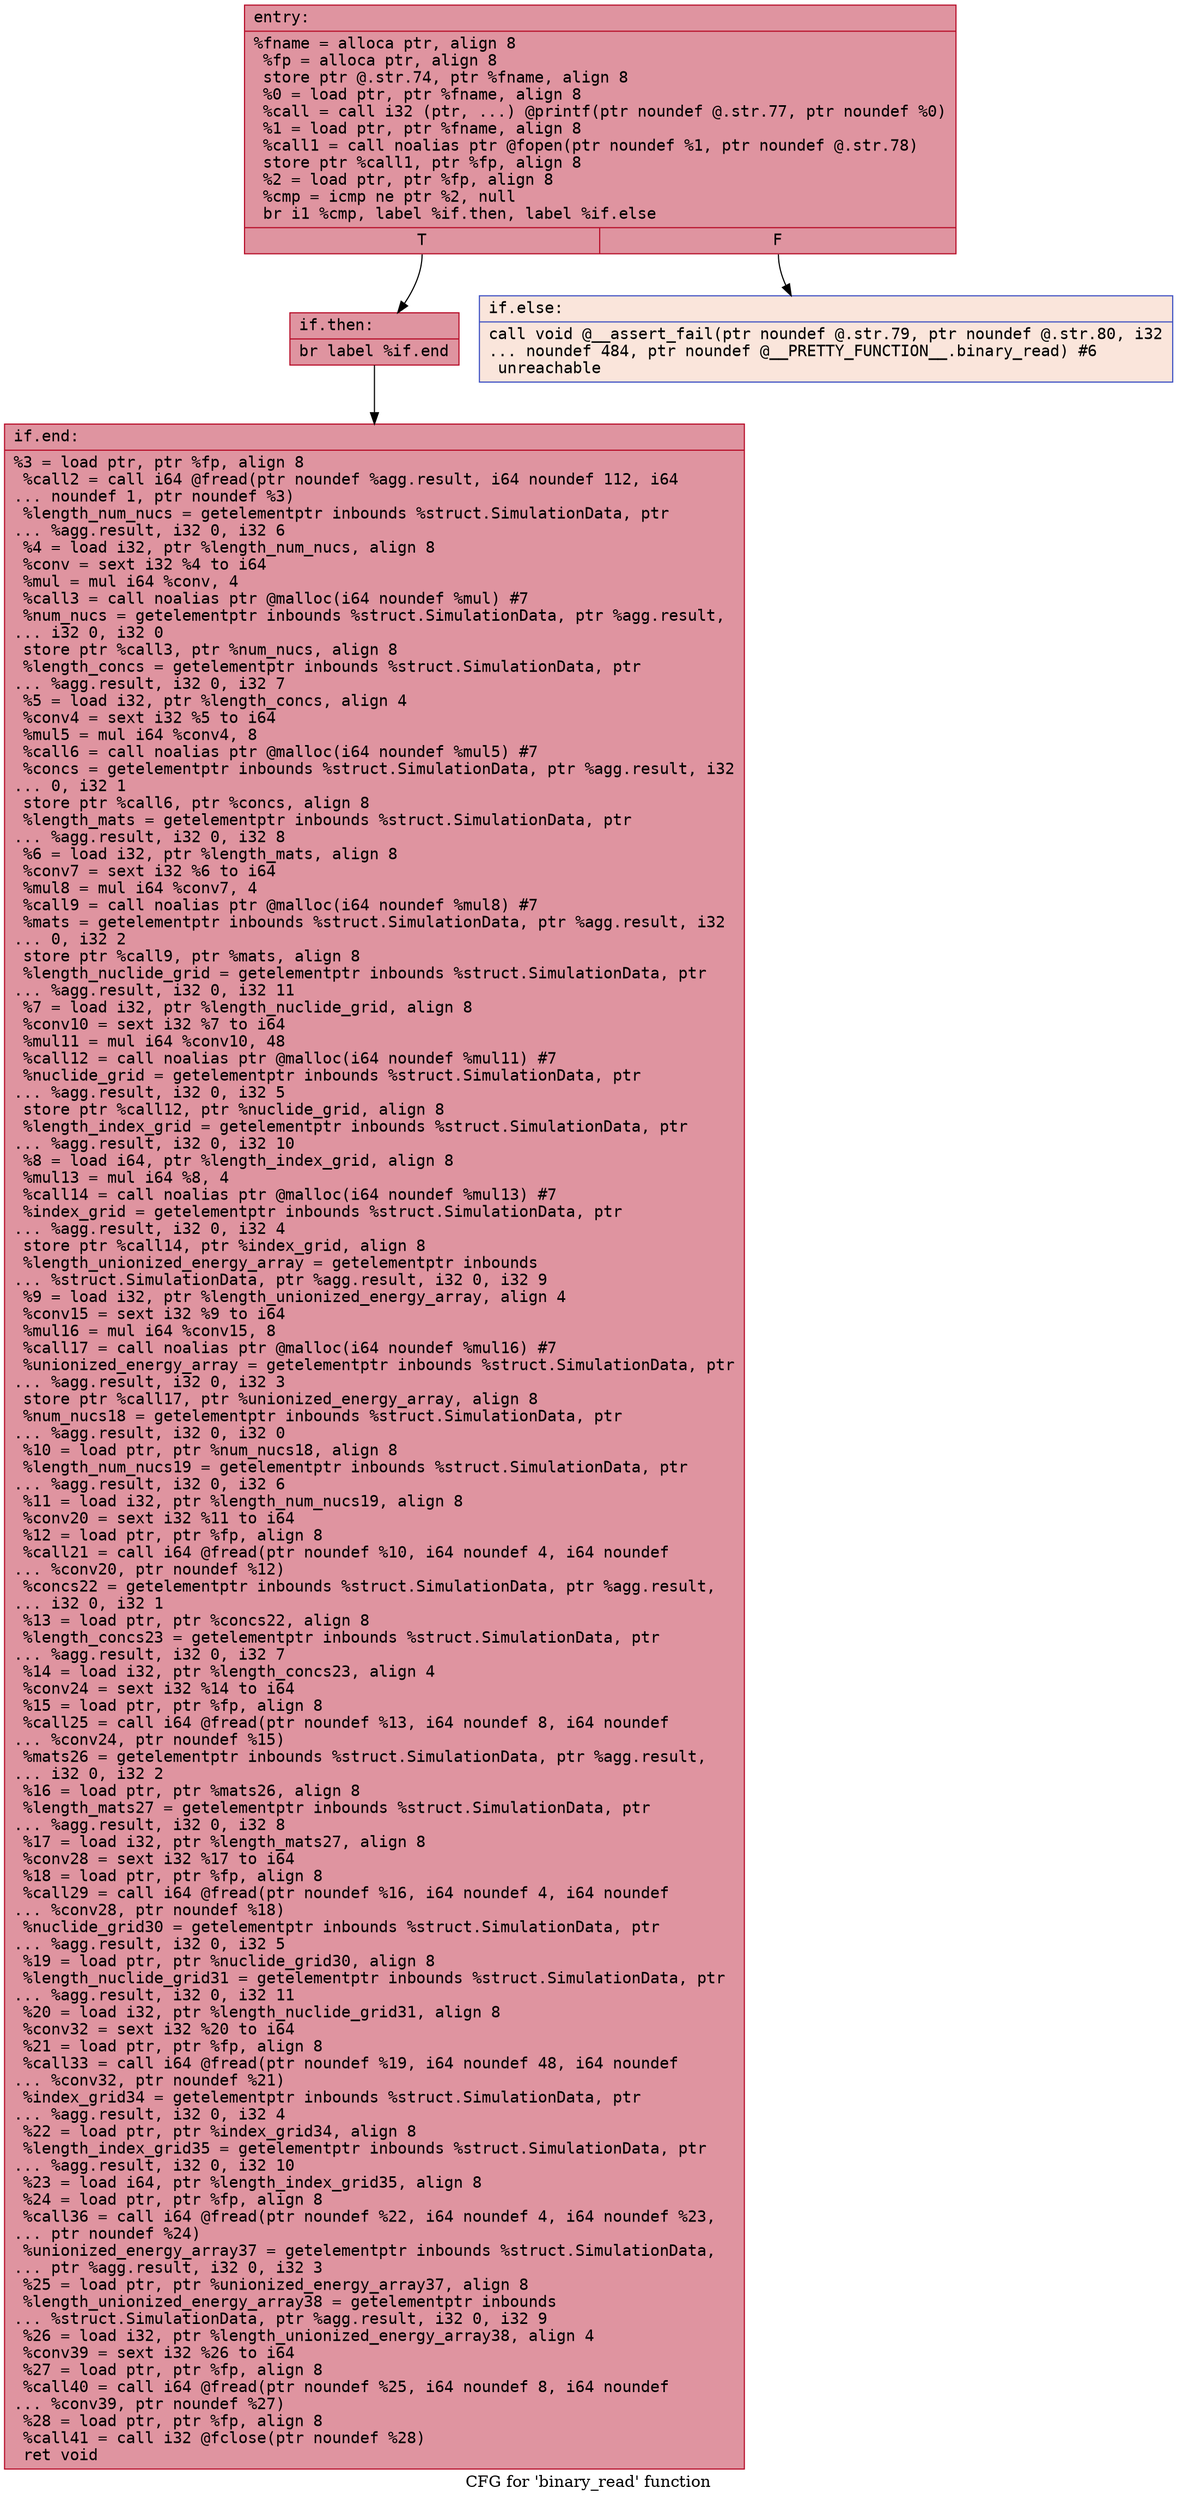 digraph "CFG for 'binary_read' function" {
	label="CFG for 'binary_read' function";

	Node0x55c2a7fe9930 [shape=record,color="#b70d28ff", style=filled, fillcolor="#b70d2870" fontname="Courier",label="{entry:\l|  %fname = alloca ptr, align 8\l  %fp = alloca ptr, align 8\l  store ptr @.str.74, ptr %fname, align 8\l  %0 = load ptr, ptr %fname, align 8\l  %call = call i32 (ptr, ...) @printf(ptr noundef @.str.77, ptr noundef %0)\l  %1 = load ptr, ptr %fname, align 8\l  %call1 = call noalias ptr @fopen(ptr noundef %1, ptr noundef @.str.78)\l  store ptr %call1, ptr %fp, align 8\l  %2 = load ptr, ptr %fp, align 8\l  %cmp = icmp ne ptr %2, null\l  br i1 %cmp, label %if.then, label %if.else\l|{<s0>T|<s1>F}}"];
	Node0x55c2a7fe9930:s0 -> Node0x55c2a7fea320[tooltip="entry -> if.then\nProbability 100.00%" ];
	Node0x55c2a7fe9930:s1 -> Node0x55c2a7fea390[tooltip="entry -> if.else\nProbability 0.00%" ];
	Node0x55c2a7fea320 [shape=record,color="#b70d28ff", style=filled, fillcolor="#b70d2870" fontname="Courier",label="{if.then:\l|  br label %if.end\l}"];
	Node0x55c2a7fea320 -> Node0x55c2a7fea4b0[tooltip="if.then -> if.end\nProbability 100.00%" ];
	Node0x55c2a7fea390 [shape=record,color="#3d50c3ff", style=filled, fillcolor="#f4c5ad70" fontname="Courier",label="{if.else:\l|  call void @__assert_fail(ptr noundef @.str.79, ptr noundef @.str.80, i32\l... noundef 484, ptr noundef @__PRETTY_FUNCTION__.binary_read) #6\l  unreachable\l}"];
	Node0x55c2a7fea4b0 [shape=record,color="#b70d28ff", style=filled, fillcolor="#b70d2870" fontname="Courier",label="{if.end:\l|  %3 = load ptr, ptr %fp, align 8\l  %call2 = call i64 @fread(ptr noundef %agg.result, i64 noundef 112, i64\l... noundef 1, ptr noundef %3)\l  %length_num_nucs = getelementptr inbounds %struct.SimulationData, ptr\l... %agg.result, i32 0, i32 6\l  %4 = load i32, ptr %length_num_nucs, align 8\l  %conv = sext i32 %4 to i64\l  %mul = mul i64 %conv, 4\l  %call3 = call noalias ptr @malloc(i64 noundef %mul) #7\l  %num_nucs = getelementptr inbounds %struct.SimulationData, ptr %agg.result,\l... i32 0, i32 0\l  store ptr %call3, ptr %num_nucs, align 8\l  %length_concs = getelementptr inbounds %struct.SimulationData, ptr\l... %agg.result, i32 0, i32 7\l  %5 = load i32, ptr %length_concs, align 4\l  %conv4 = sext i32 %5 to i64\l  %mul5 = mul i64 %conv4, 8\l  %call6 = call noalias ptr @malloc(i64 noundef %mul5) #7\l  %concs = getelementptr inbounds %struct.SimulationData, ptr %agg.result, i32\l... 0, i32 1\l  store ptr %call6, ptr %concs, align 8\l  %length_mats = getelementptr inbounds %struct.SimulationData, ptr\l... %agg.result, i32 0, i32 8\l  %6 = load i32, ptr %length_mats, align 8\l  %conv7 = sext i32 %6 to i64\l  %mul8 = mul i64 %conv7, 4\l  %call9 = call noalias ptr @malloc(i64 noundef %mul8) #7\l  %mats = getelementptr inbounds %struct.SimulationData, ptr %agg.result, i32\l... 0, i32 2\l  store ptr %call9, ptr %mats, align 8\l  %length_nuclide_grid = getelementptr inbounds %struct.SimulationData, ptr\l... %agg.result, i32 0, i32 11\l  %7 = load i32, ptr %length_nuclide_grid, align 8\l  %conv10 = sext i32 %7 to i64\l  %mul11 = mul i64 %conv10, 48\l  %call12 = call noalias ptr @malloc(i64 noundef %mul11) #7\l  %nuclide_grid = getelementptr inbounds %struct.SimulationData, ptr\l... %agg.result, i32 0, i32 5\l  store ptr %call12, ptr %nuclide_grid, align 8\l  %length_index_grid = getelementptr inbounds %struct.SimulationData, ptr\l... %agg.result, i32 0, i32 10\l  %8 = load i64, ptr %length_index_grid, align 8\l  %mul13 = mul i64 %8, 4\l  %call14 = call noalias ptr @malloc(i64 noundef %mul13) #7\l  %index_grid = getelementptr inbounds %struct.SimulationData, ptr\l... %agg.result, i32 0, i32 4\l  store ptr %call14, ptr %index_grid, align 8\l  %length_unionized_energy_array = getelementptr inbounds\l... %struct.SimulationData, ptr %agg.result, i32 0, i32 9\l  %9 = load i32, ptr %length_unionized_energy_array, align 4\l  %conv15 = sext i32 %9 to i64\l  %mul16 = mul i64 %conv15, 8\l  %call17 = call noalias ptr @malloc(i64 noundef %mul16) #7\l  %unionized_energy_array = getelementptr inbounds %struct.SimulationData, ptr\l... %agg.result, i32 0, i32 3\l  store ptr %call17, ptr %unionized_energy_array, align 8\l  %num_nucs18 = getelementptr inbounds %struct.SimulationData, ptr\l... %agg.result, i32 0, i32 0\l  %10 = load ptr, ptr %num_nucs18, align 8\l  %length_num_nucs19 = getelementptr inbounds %struct.SimulationData, ptr\l... %agg.result, i32 0, i32 6\l  %11 = load i32, ptr %length_num_nucs19, align 8\l  %conv20 = sext i32 %11 to i64\l  %12 = load ptr, ptr %fp, align 8\l  %call21 = call i64 @fread(ptr noundef %10, i64 noundef 4, i64 noundef\l... %conv20, ptr noundef %12)\l  %concs22 = getelementptr inbounds %struct.SimulationData, ptr %agg.result,\l... i32 0, i32 1\l  %13 = load ptr, ptr %concs22, align 8\l  %length_concs23 = getelementptr inbounds %struct.SimulationData, ptr\l... %agg.result, i32 0, i32 7\l  %14 = load i32, ptr %length_concs23, align 4\l  %conv24 = sext i32 %14 to i64\l  %15 = load ptr, ptr %fp, align 8\l  %call25 = call i64 @fread(ptr noundef %13, i64 noundef 8, i64 noundef\l... %conv24, ptr noundef %15)\l  %mats26 = getelementptr inbounds %struct.SimulationData, ptr %agg.result,\l... i32 0, i32 2\l  %16 = load ptr, ptr %mats26, align 8\l  %length_mats27 = getelementptr inbounds %struct.SimulationData, ptr\l... %agg.result, i32 0, i32 8\l  %17 = load i32, ptr %length_mats27, align 8\l  %conv28 = sext i32 %17 to i64\l  %18 = load ptr, ptr %fp, align 8\l  %call29 = call i64 @fread(ptr noundef %16, i64 noundef 4, i64 noundef\l... %conv28, ptr noundef %18)\l  %nuclide_grid30 = getelementptr inbounds %struct.SimulationData, ptr\l... %agg.result, i32 0, i32 5\l  %19 = load ptr, ptr %nuclide_grid30, align 8\l  %length_nuclide_grid31 = getelementptr inbounds %struct.SimulationData, ptr\l... %agg.result, i32 0, i32 11\l  %20 = load i32, ptr %length_nuclide_grid31, align 8\l  %conv32 = sext i32 %20 to i64\l  %21 = load ptr, ptr %fp, align 8\l  %call33 = call i64 @fread(ptr noundef %19, i64 noundef 48, i64 noundef\l... %conv32, ptr noundef %21)\l  %index_grid34 = getelementptr inbounds %struct.SimulationData, ptr\l... %agg.result, i32 0, i32 4\l  %22 = load ptr, ptr %index_grid34, align 8\l  %length_index_grid35 = getelementptr inbounds %struct.SimulationData, ptr\l... %agg.result, i32 0, i32 10\l  %23 = load i64, ptr %length_index_grid35, align 8\l  %24 = load ptr, ptr %fp, align 8\l  %call36 = call i64 @fread(ptr noundef %22, i64 noundef 4, i64 noundef %23,\l... ptr noundef %24)\l  %unionized_energy_array37 = getelementptr inbounds %struct.SimulationData,\l... ptr %agg.result, i32 0, i32 3\l  %25 = load ptr, ptr %unionized_energy_array37, align 8\l  %length_unionized_energy_array38 = getelementptr inbounds\l... %struct.SimulationData, ptr %agg.result, i32 0, i32 9\l  %26 = load i32, ptr %length_unionized_energy_array38, align 4\l  %conv39 = sext i32 %26 to i64\l  %27 = load ptr, ptr %fp, align 8\l  %call40 = call i64 @fread(ptr noundef %25, i64 noundef 8, i64 noundef\l... %conv39, ptr noundef %27)\l  %28 = load ptr, ptr %fp, align 8\l  %call41 = call i32 @fclose(ptr noundef %28)\l  ret void\l}"];
}
